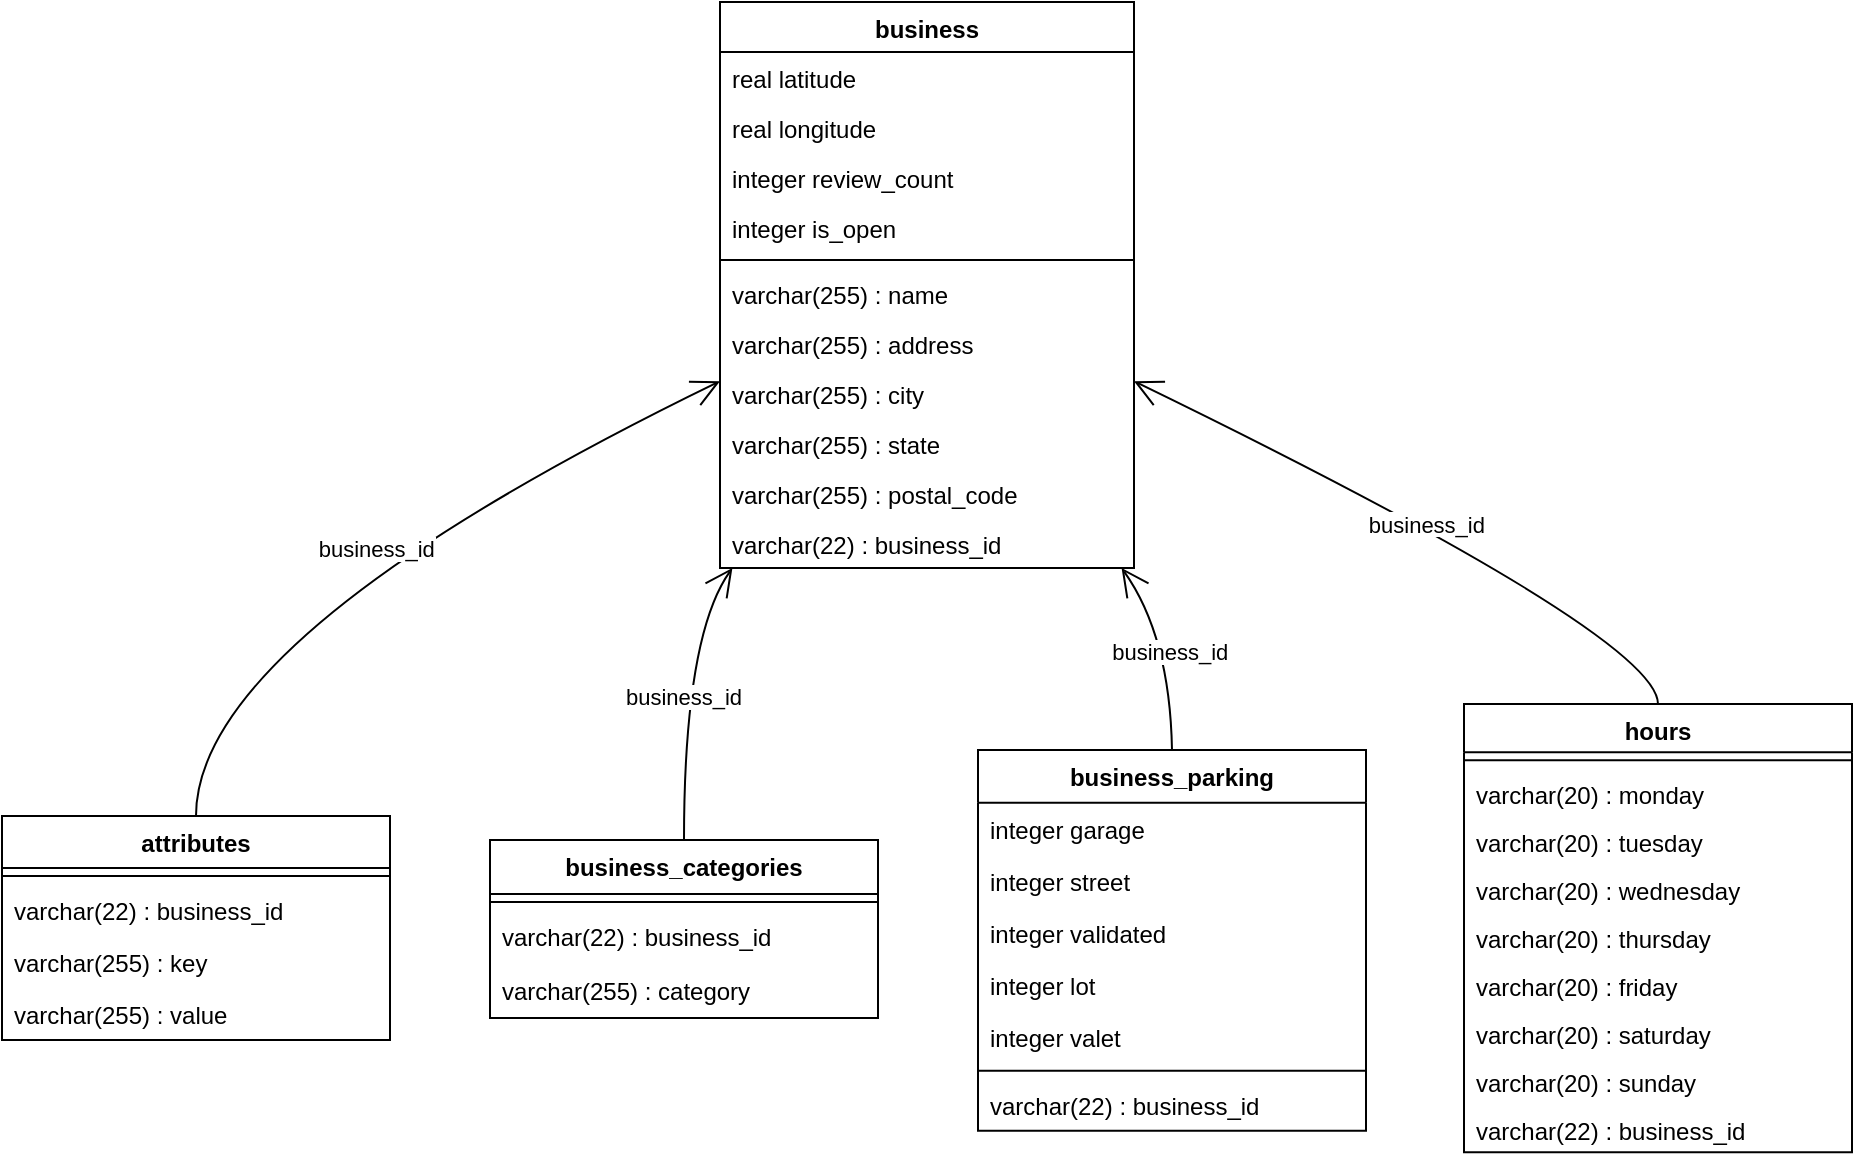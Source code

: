 <mxfile version="25.0.3">
  <diagram name="Page-1" id="e8Z75jqW2tC2GbVCnlt6">
    <mxGraphModel dx="1207" dy="765" grid="1" gridSize="10" guides="1" tooltips="1" connect="1" arrows="1" fold="1" page="0" pageScale="1" pageWidth="827" pageHeight="1169" math="0" shadow="0">
      <root>
        <mxCell id="0" />
        <mxCell id="1" parent="0" />
        <mxCell id="t_mf1-okovqRPEFsKHxy-1" value="attributes" style="swimlane;fontStyle=1;align=center;verticalAlign=top;childLayout=stackLayout;horizontal=1;startSize=26;horizontalStack=0;resizeParent=1;resizeParentMax=0;resizeLast=0;collapsible=0;marginBottom=0;" vertex="1" parent="1">
          <mxGeometry x="20" y="427" width="194" height="112" as="geometry" />
        </mxCell>
        <mxCell id="t_mf1-okovqRPEFsKHxy-2" style="line;strokeWidth=1;fillColor=none;align=left;verticalAlign=middle;spacingTop=-1;spacingLeft=3;spacingRight=3;rotatable=0;labelPosition=right;points=[];portConstraint=eastwest;strokeColor=inherit;" vertex="1" parent="t_mf1-okovqRPEFsKHxy-1">
          <mxGeometry y="26" width="194" height="8" as="geometry" />
        </mxCell>
        <mxCell id="t_mf1-okovqRPEFsKHxy-3" value="varchar(22) : business_id" style="text;strokeColor=none;fillColor=none;align=left;verticalAlign=top;spacingLeft=4;spacingRight=4;overflow=hidden;rotatable=0;points=[[0,0.5],[1,0.5]];portConstraint=eastwest;" vertex="1" parent="t_mf1-okovqRPEFsKHxy-1">
          <mxGeometry y="34" width="194" height="26" as="geometry" />
        </mxCell>
        <mxCell id="t_mf1-okovqRPEFsKHxy-4" value="varchar(255) : key" style="text;strokeColor=none;fillColor=none;align=left;verticalAlign=top;spacingLeft=4;spacingRight=4;overflow=hidden;rotatable=0;points=[[0,0.5],[1,0.5]];portConstraint=eastwest;" vertex="1" parent="t_mf1-okovqRPEFsKHxy-1">
          <mxGeometry y="60" width="194" height="26" as="geometry" />
        </mxCell>
        <mxCell id="t_mf1-okovqRPEFsKHxy-5" value="varchar(255) : value" style="text;strokeColor=none;fillColor=none;align=left;verticalAlign=top;spacingLeft=4;spacingRight=4;overflow=hidden;rotatable=0;points=[[0,0.5],[1,0.5]];portConstraint=eastwest;" vertex="1" parent="t_mf1-okovqRPEFsKHxy-1">
          <mxGeometry y="86" width="194" height="26" as="geometry" />
        </mxCell>
        <mxCell id="t_mf1-okovqRPEFsKHxy-6" value="business" style="swimlane;fontStyle=1;align=center;verticalAlign=top;childLayout=stackLayout;horizontal=1;startSize=24.955;horizontalStack=0;resizeParent=1;resizeParentMax=0;resizeLast=0;collapsible=0;marginBottom=0;" vertex="1" parent="1">
          <mxGeometry x="379" y="20" width="207" height="282.955" as="geometry" />
        </mxCell>
        <mxCell id="t_mf1-okovqRPEFsKHxy-7" value="real latitude" style="text;strokeColor=none;fillColor=none;align=left;verticalAlign=top;spacingLeft=4;spacingRight=4;overflow=hidden;rotatable=0;points=[[0,0.5],[1,0.5]];portConstraint=eastwest;" vertex="1" parent="t_mf1-okovqRPEFsKHxy-6">
          <mxGeometry y="24.955" width="207" height="25" as="geometry" />
        </mxCell>
        <mxCell id="t_mf1-okovqRPEFsKHxy-8" value="real longitude" style="text;strokeColor=none;fillColor=none;align=left;verticalAlign=top;spacingLeft=4;spacingRight=4;overflow=hidden;rotatable=0;points=[[0,0.5],[1,0.5]];portConstraint=eastwest;" vertex="1" parent="t_mf1-okovqRPEFsKHxy-6">
          <mxGeometry y="49.955" width="207" height="25" as="geometry" />
        </mxCell>
        <mxCell id="t_mf1-okovqRPEFsKHxy-9" value="integer review_count" style="text;strokeColor=none;fillColor=none;align=left;verticalAlign=top;spacingLeft=4;spacingRight=4;overflow=hidden;rotatable=0;points=[[0,0.5],[1,0.5]];portConstraint=eastwest;" vertex="1" parent="t_mf1-okovqRPEFsKHxy-6">
          <mxGeometry y="74.955" width="207" height="25" as="geometry" />
        </mxCell>
        <mxCell id="t_mf1-okovqRPEFsKHxy-10" value="integer is_open" style="text;strokeColor=none;fillColor=none;align=left;verticalAlign=top;spacingLeft=4;spacingRight=4;overflow=hidden;rotatable=0;points=[[0,0.5],[1,0.5]];portConstraint=eastwest;" vertex="1" parent="t_mf1-okovqRPEFsKHxy-6">
          <mxGeometry y="99.955" width="207" height="25" as="geometry" />
        </mxCell>
        <mxCell id="t_mf1-okovqRPEFsKHxy-11" style="line;strokeWidth=1;fillColor=none;align=left;verticalAlign=middle;spacingTop=-1;spacingLeft=3;spacingRight=3;rotatable=0;labelPosition=right;points=[];portConstraint=eastwest;strokeColor=inherit;" vertex="1" parent="t_mf1-okovqRPEFsKHxy-6">
          <mxGeometry y="124.955" width="207" height="8" as="geometry" />
        </mxCell>
        <mxCell id="t_mf1-okovqRPEFsKHxy-12" value="varchar(255) : name" style="text;strokeColor=none;fillColor=none;align=left;verticalAlign=top;spacingLeft=4;spacingRight=4;overflow=hidden;rotatable=0;points=[[0,0.5],[1,0.5]];portConstraint=eastwest;" vertex="1" parent="t_mf1-okovqRPEFsKHxy-6">
          <mxGeometry y="132.955" width="207" height="25" as="geometry" />
        </mxCell>
        <mxCell id="t_mf1-okovqRPEFsKHxy-13" value="varchar(255) : address" style="text;strokeColor=none;fillColor=none;align=left;verticalAlign=top;spacingLeft=4;spacingRight=4;overflow=hidden;rotatable=0;points=[[0,0.5],[1,0.5]];portConstraint=eastwest;" vertex="1" parent="t_mf1-okovqRPEFsKHxy-6">
          <mxGeometry y="157.955" width="207" height="25" as="geometry" />
        </mxCell>
        <mxCell id="t_mf1-okovqRPEFsKHxy-14" value="varchar(255) : city" style="text;strokeColor=none;fillColor=none;align=left;verticalAlign=top;spacingLeft=4;spacingRight=4;overflow=hidden;rotatable=0;points=[[0,0.5],[1,0.5]];portConstraint=eastwest;" vertex="1" parent="t_mf1-okovqRPEFsKHxy-6">
          <mxGeometry y="182.955" width="207" height="25" as="geometry" />
        </mxCell>
        <mxCell id="t_mf1-okovqRPEFsKHxy-15" value="varchar(255) : state" style="text;strokeColor=none;fillColor=none;align=left;verticalAlign=top;spacingLeft=4;spacingRight=4;overflow=hidden;rotatable=0;points=[[0,0.5],[1,0.5]];portConstraint=eastwest;" vertex="1" parent="t_mf1-okovqRPEFsKHxy-6">
          <mxGeometry y="207.955" width="207" height="25" as="geometry" />
        </mxCell>
        <mxCell id="t_mf1-okovqRPEFsKHxy-16" value="varchar(255) : postal_code" style="text;strokeColor=none;fillColor=none;align=left;verticalAlign=top;spacingLeft=4;spacingRight=4;overflow=hidden;rotatable=0;points=[[0,0.5],[1,0.5]];portConstraint=eastwest;" vertex="1" parent="t_mf1-okovqRPEFsKHxy-6">
          <mxGeometry y="232.955" width="207" height="25" as="geometry" />
        </mxCell>
        <mxCell id="t_mf1-okovqRPEFsKHxy-17" value="varchar(22) : business_id" style="text;strokeColor=none;fillColor=none;align=left;verticalAlign=top;spacingLeft=4;spacingRight=4;overflow=hidden;rotatable=0;points=[[0,0.5],[1,0.5]];portConstraint=eastwest;" vertex="1" parent="t_mf1-okovqRPEFsKHxy-6">
          <mxGeometry y="257.955" width="207" height="25" as="geometry" />
        </mxCell>
        <mxCell id="t_mf1-okovqRPEFsKHxy-18" value="business_categories" style="swimlane;fontStyle=1;align=center;verticalAlign=top;childLayout=stackLayout;horizontal=1;startSize=27;horizontalStack=0;resizeParent=1;resizeParentMax=0;resizeLast=0;collapsible=0;marginBottom=0;" vertex="1" parent="1">
          <mxGeometry x="264" y="439" width="194" height="89" as="geometry" />
        </mxCell>
        <mxCell id="t_mf1-okovqRPEFsKHxy-19" style="line;strokeWidth=1;fillColor=none;align=left;verticalAlign=middle;spacingTop=-1;spacingLeft=3;spacingRight=3;rotatable=0;labelPosition=right;points=[];portConstraint=eastwest;strokeColor=inherit;" vertex="1" parent="t_mf1-okovqRPEFsKHxy-18">
          <mxGeometry y="27" width="194" height="8" as="geometry" />
        </mxCell>
        <mxCell id="t_mf1-okovqRPEFsKHxy-20" value="varchar(22) : business_id" style="text;strokeColor=none;fillColor=none;align=left;verticalAlign=top;spacingLeft=4;spacingRight=4;overflow=hidden;rotatable=0;points=[[0,0.5],[1,0.5]];portConstraint=eastwest;" vertex="1" parent="t_mf1-okovqRPEFsKHxy-18">
          <mxGeometry y="35" width="194" height="27" as="geometry" />
        </mxCell>
        <mxCell id="t_mf1-okovqRPEFsKHxy-21" value="varchar(255) : category" style="text;strokeColor=none;fillColor=none;align=left;verticalAlign=top;spacingLeft=4;spacingRight=4;overflow=hidden;rotatable=0;points=[[0,0.5],[1,0.5]];portConstraint=eastwest;" vertex="1" parent="t_mf1-okovqRPEFsKHxy-18">
          <mxGeometry y="62" width="194" height="27" as="geometry" />
        </mxCell>
        <mxCell id="t_mf1-okovqRPEFsKHxy-22" value="business_parking" style="swimlane;fontStyle=1;align=center;verticalAlign=top;childLayout=stackLayout;horizontal=1;startSize=26.357;horizontalStack=0;resizeParent=1;resizeParentMax=0;resizeLast=0;collapsible=0;marginBottom=0;" vertex="1" parent="1">
          <mxGeometry x="508" y="394" width="194" height="190.357" as="geometry" />
        </mxCell>
        <mxCell id="t_mf1-okovqRPEFsKHxy-23" value="integer garage" style="text;strokeColor=none;fillColor=none;align=left;verticalAlign=top;spacingLeft=4;spacingRight=4;overflow=hidden;rotatable=0;points=[[0,0.5],[1,0.5]];portConstraint=eastwest;" vertex="1" parent="t_mf1-okovqRPEFsKHxy-22">
          <mxGeometry y="26.357" width="194" height="26" as="geometry" />
        </mxCell>
        <mxCell id="t_mf1-okovqRPEFsKHxy-24" value="integer street" style="text;strokeColor=none;fillColor=none;align=left;verticalAlign=top;spacingLeft=4;spacingRight=4;overflow=hidden;rotatable=0;points=[[0,0.5],[1,0.5]];portConstraint=eastwest;" vertex="1" parent="t_mf1-okovqRPEFsKHxy-22">
          <mxGeometry y="52.357" width="194" height="26" as="geometry" />
        </mxCell>
        <mxCell id="t_mf1-okovqRPEFsKHxy-25" value="integer validated" style="text;strokeColor=none;fillColor=none;align=left;verticalAlign=top;spacingLeft=4;spacingRight=4;overflow=hidden;rotatable=0;points=[[0,0.5],[1,0.5]];portConstraint=eastwest;" vertex="1" parent="t_mf1-okovqRPEFsKHxy-22">
          <mxGeometry y="78.357" width="194" height="26" as="geometry" />
        </mxCell>
        <mxCell id="t_mf1-okovqRPEFsKHxy-26" value="integer lot" style="text;strokeColor=none;fillColor=none;align=left;verticalAlign=top;spacingLeft=4;spacingRight=4;overflow=hidden;rotatable=0;points=[[0,0.5],[1,0.5]];portConstraint=eastwest;" vertex="1" parent="t_mf1-okovqRPEFsKHxy-22">
          <mxGeometry y="104.357" width="194" height="26" as="geometry" />
        </mxCell>
        <mxCell id="t_mf1-okovqRPEFsKHxy-27" value="integer valet" style="text;strokeColor=none;fillColor=none;align=left;verticalAlign=top;spacingLeft=4;spacingRight=4;overflow=hidden;rotatable=0;points=[[0,0.5],[1,0.5]];portConstraint=eastwest;" vertex="1" parent="t_mf1-okovqRPEFsKHxy-22">
          <mxGeometry y="130.357" width="194" height="26" as="geometry" />
        </mxCell>
        <mxCell id="t_mf1-okovqRPEFsKHxy-28" style="line;strokeWidth=1;fillColor=none;align=left;verticalAlign=middle;spacingTop=-1;spacingLeft=3;spacingRight=3;rotatable=0;labelPosition=right;points=[];portConstraint=eastwest;strokeColor=inherit;" vertex="1" parent="t_mf1-okovqRPEFsKHxy-22">
          <mxGeometry y="156.357" width="194" height="8" as="geometry" />
        </mxCell>
        <mxCell id="t_mf1-okovqRPEFsKHxy-29" value="varchar(22) : business_id" style="text;strokeColor=none;fillColor=none;align=left;verticalAlign=top;spacingLeft=4;spacingRight=4;overflow=hidden;rotatable=0;points=[[0,0.5],[1,0.5]];portConstraint=eastwest;" vertex="1" parent="t_mf1-okovqRPEFsKHxy-22">
          <mxGeometry y="164.357" width="194" height="26" as="geometry" />
        </mxCell>
        <mxCell id="t_mf1-okovqRPEFsKHxy-30" value="hours" style="swimlane;fontStyle=1;align=center;verticalAlign=top;childLayout=stackLayout;horizontal=1;startSize=24.158;horizontalStack=0;resizeParent=1;resizeParentMax=0;resizeLast=0;collapsible=0;marginBottom=0;" vertex="1" parent="1">
          <mxGeometry x="751" y="371" width="194" height="224.158" as="geometry" />
        </mxCell>
        <mxCell id="t_mf1-okovqRPEFsKHxy-31" style="line;strokeWidth=1;fillColor=none;align=left;verticalAlign=middle;spacingTop=-1;spacingLeft=3;spacingRight=3;rotatable=0;labelPosition=right;points=[];portConstraint=eastwest;strokeColor=inherit;" vertex="1" parent="t_mf1-okovqRPEFsKHxy-30">
          <mxGeometry y="24.158" width="194" height="8" as="geometry" />
        </mxCell>
        <mxCell id="t_mf1-okovqRPEFsKHxy-32" value="varchar(20) : monday" style="text;strokeColor=none;fillColor=none;align=left;verticalAlign=top;spacingLeft=4;spacingRight=4;overflow=hidden;rotatable=0;points=[[0,0.5],[1,0.5]];portConstraint=eastwest;" vertex="1" parent="t_mf1-okovqRPEFsKHxy-30">
          <mxGeometry y="32.158" width="194" height="24" as="geometry" />
        </mxCell>
        <mxCell id="t_mf1-okovqRPEFsKHxy-33" value="varchar(20) : tuesday" style="text;strokeColor=none;fillColor=none;align=left;verticalAlign=top;spacingLeft=4;spacingRight=4;overflow=hidden;rotatable=0;points=[[0,0.5],[1,0.5]];portConstraint=eastwest;" vertex="1" parent="t_mf1-okovqRPEFsKHxy-30">
          <mxGeometry y="56.158" width="194" height="24" as="geometry" />
        </mxCell>
        <mxCell id="t_mf1-okovqRPEFsKHxy-34" value="varchar(20) : wednesday" style="text;strokeColor=none;fillColor=none;align=left;verticalAlign=top;spacingLeft=4;spacingRight=4;overflow=hidden;rotatable=0;points=[[0,0.5],[1,0.5]];portConstraint=eastwest;" vertex="1" parent="t_mf1-okovqRPEFsKHxy-30">
          <mxGeometry y="80.158" width="194" height="24" as="geometry" />
        </mxCell>
        <mxCell id="t_mf1-okovqRPEFsKHxy-35" value="varchar(20) : thursday" style="text;strokeColor=none;fillColor=none;align=left;verticalAlign=top;spacingLeft=4;spacingRight=4;overflow=hidden;rotatable=0;points=[[0,0.5],[1,0.5]];portConstraint=eastwest;" vertex="1" parent="t_mf1-okovqRPEFsKHxy-30">
          <mxGeometry y="104.158" width="194" height="24" as="geometry" />
        </mxCell>
        <mxCell id="t_mf1-okovqRPEFsKHxy-36" value="varchar(20) : friday" style="text;strokeColor=none;fillColor=none;align=left;verticalAlign=top;spacingLeft=4;spacingRight=4;overflow=hidden;rotatable=0;points=[[0,0.5],[1,0.5]];portConstraint=eastwest;" vertex="1" parent="t_mf1-okovqRPEFsKHxy-30">
          <mxGeometry y="128.158" width="194" height="24" as="geometry" />
        </mxCell>
        <mxCell id="t_mf1-okovqRPEFsKHxy-37" value="varchar(20) : saturday" style="text;strokeColor=none;fillColor=none;align=left;verticalAlign=top;spacingLeft=4;spacingRight=4;overflow=hidden;rotatable=0;points=[[0,0.5],[1,0.5]];portConstraint=eastwest;" vertex="1" parent="t_mf1-okovqRPEFsKHxy-30">
          <mxGeometry y="152.158" width="194" height="24" as="geometry" />
        </mxCell>
        <mxCell id="t_mf1-okovqRPEFsKHxy-38" value="varchar(20) : sunday" style="text;strokeColor=none;fillColor=none;align=left;verticalAlign=top;spacingLeft=4;spacingRight=4;overflow=hidden;rotatable=0;points=[[0,0.5],[1,0.5]];portConstraint=eastwest;" vertex="1" parent="t_mf1-okovqRPEFsKHxy-30">
          <mxGeometry y="176.158" width="194" height="24" as="geometry" />
        </mxCell>
        <mxCell id="t_mf1-okovqRPEFsKHxy-39" value="varchar(22) : business_id" style="text;strokeColor=none;fillColor=none;align=left;verticalAlign=top;spacingLeft=4;spacingRight=4;overflow=hidden;rotatable=0;points=[[0,0.5],[1,0.5]];portConstraint=eastwest;" vertex="1" parent="t_mf1-okovqRPEFsKHxy-30">
          <mxGeometry y="200.158" width="194" height="24" as="geometry" />
        </mxCell>
        <mxCell id="t_mf1-okovqRPEFsKHxy-40" value="business_id" style="curved=1;startArrow=none;endArrow=open;endSize=12;exitX=0.5;exitY=0;entryX=0;entryY=0.67;rounded=0;" edge="1" parent="1" source="t_mf1-okovqRPEFsKHxy-1" target="t_mf1-okovqRPEFsKHxy-6">
          <mxGeometry relative="1" as="geometry">
            <Array as="points">
              <mxPoint x="117" y="337" />
            </Array>
          </mxGeometry>
        </mxCell>
        <mxCell id="t_mf1-okovqRPEFsKHxy-41" value="business_id" style="curved=1;startArrow=none;endArrow=open;endSize=12;exitX=0.5;exitY=0;entryX=0.03;entryY=1;rounded=0;" edge="1" parent="1" source="t_mf1-okovqRPEFsKHxy-18" target="t_mf1-okovqRPEFsKHxy-6">
          <mxGeometry relative="1" as="geometry">
            <Array as="points">
              <mxPoint x="361" y="337" />
            </Array>
          </mxGeometry>
        </mxCell>
        <mxCell id="t_mf1-okovqRPEFsKHxy-42" value="business_id" style="curved=1;startArrow=none;endArrow=open;endSize=12;exitX=0.5;exitY=0;entryX=0.97;entryY=1;rounded=0;" edge="1" parent="1" source="t_mf1-okovqRPEFsKHxy-22" target="t_mf1-okovqRPEFsKHxy-6">
          <mxGeometry relative="1" as="geometry">
            <Array as="points">
              <mxPoint x="604" y="337" />
            </Array>
          </mxGeometry>
        </mxCell>
        <mxCell id="t_mf1-okovqRPEFsKHxy-43" value="business_id" style="curved=1;startArrow=none;endArrow=open;endSize=12;exitX=0.5;exitY=0;entryX=1;entryY=0.67;rounded=0;" edge="1" parent="1" source="t_mf1-okovqRPEFsKHxy-30" target="t_mf1-okovqRPEFsKHxy-6">
          <mxGeometry relative="1" as="geometry">
            <Array as="points">
              <mxPoint x="848" y="337" />
            </Array>
          </mxGeometry>
        </mxCell>
      </root>
    </mxGraphModel>
  </diagram>
</mxfile>
